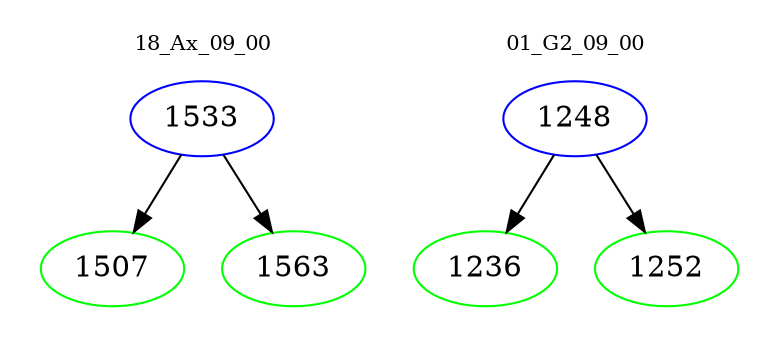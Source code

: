 digraph{
subgraph cluster_0 {
color = white
label = "18_Ax_09_00";
fontsize=10;
T0_1533 [label="1533", color="blue"]
T0_1533 -> T0_1507 [color="black"]
T0_1507 [label="1507", color="green"]
T0_1533 -> T0_1563 [color="black"]
T0_1563 [label="1563", color="green"]
}
subgraph cluster_1 {
color = white
label = "01_G2_09_00";
fontsize=10;
T1_1248 [label="1248", color="blue"]
T1_1248 -> T1_1236 [color="black"]
T1_1236 [label="1236", color="green"]
T1_1248 -> T1_1252 [color="black"]
T1_1252 [label="1252", color="green"]
}
}

